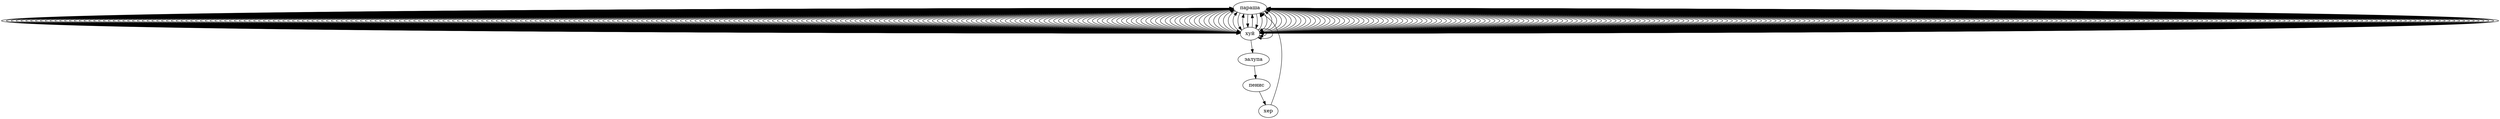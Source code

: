 digraph G{ 
    параша -> хуй -> параша -> хуй -> параша -> хуй -> параша -> хуй -> параша -> хуй -> параша -> хуй -> параша -> хуй -> параша -> хуй -> параша -> хуй -> параша -> хуй -> параша -> хуй -> параша -> хуй -> параша -> хуй -> параша -> хуй -> параша -> хуй -> параша -> хуй -> параша -> хуй -> параша -> хуй -> параша -> хуй -> параша -> хуй -> параша -> хуй -> параша -> хуй -> параша -> хуй -> параша -> хуй -> параша -> хуй -> параша -> хуй -> параша -> хуй -> параша -> хуй -> параша -> хуй -> параша -> хуй -> параша -> хуй -> параша -> хуй -> параша -> хуй -> параша -> хуй -> параша -> хуй -> параша -> хуй -> параша -> хуй -> параша -> хуй -> параша -> хуй -> параша -> хуй -> параша -> хуй -> параша -> хуй -> параша -> хуй -> параша -> хуй -> параша -> хуй -> параша -> хуй -> параша -> хуй -> параша -> хуй -> параша -> хуй -> параша -> хуй -> параша -> хуй -> параша -> хуй -> залупа -> пенис -> хер -> параша -> хуй -> параша -> хуй -> параша -> хуй -> параша -> хуй -> параша -> хуй -> параша -> хуй -> параша -> хуй -> параша -> хуй -> параша -> хуй -> параша -> хуй -> параша -> хуй -> параша -> хуй -> параша -> хуй -> параша -> хуй -> параша -> хуй -> параша -> хуй -> параша -> хуй -> параша -> хуй -> параша -> хуй -> параша -> хуй -> параша -> хуй -> параша -> хуй -> параша -> хуй -> параша -> хуй -> параша -> хуй -> параша -> хуй -> параша -> хуй -> параша -> хуй -> параша -> хуй -> параша -> хуй -> параша -> хуй -> параша -> хуй -> параша -> хуй -> параша -> хуй -> параша -> хуй -> хуй -> параша -> хуй -> параша -> хуй -> параша -> хуй -> параша -> хуй -> параша -> хуй -> параша -> хуй -> параша -> хуй -> параша -> хуй -> параша -> хуй -> параша -> хуй -> параша -> хуй -> параша -> хуй -> параша -> хуй -> параша -> хуй -> параша -> хуй -> параша -> хуй -> параша -> хуй -> параша -> хуй -> параша -> хуй -> параша -> хуй -> параша -> хуй -> параша -> хуй -> параша -> хуй -> параша -> хуй -> параша -> хуй -> параша -> хуй -> параша -> хуй -> параша -> хуй -> параша -> хуй -> параша -> хуй -> параша -> хуй -> параша -> хуй -> параша -> хуй -> параша -> хуй -> параша -> хуй -> параша -> хуй -> параша -> хуй -> параша -> хуй -> параша -> хуй -> параша -> хуй -> параша -> хуй -> параша -> хуй -> параша -> хуй -> параша -> хуй -> параша -> хуй -> параша -> хуй -> параша -> хуй -> параша -> хуй -> параша -> хуй -> параша -> хуй -> параша -> хуй -> параша -> хуй -> параша -> хуй -> параша -> хуй -> параша -> хуй -> параша -> хуй -> параша -> хуй -> параша -> хуй -> параша -> хуй -> параша -> хуй -> параша -> хуй -> параша -> хуй -> параша -> хуй -> параша -> хуй -> параша -> хуй -> параша -> хуй -> параша -> хуй -> параша -> хуй -> параша -> хуй -> параша -> хуй -> параша -> хуй -> параша -> хуй -> параша -> хуй -> параша -> хуй -> параша -> хуй -> параша -> хуй -> параша -> хуй -> параша -> хуй -> параша -> хуй -> параша -> хуй -> параша -> хуй -> параша -> хуй -> параша -> хуй -> параша -> хуй -> параша -> хуй -> параша -> хуй -> хуй -> параша -> хуй -> параша -> хуй -> параша -> хуй -> параша -> хуй -> параша -> хуй -> параша -> хуй -> параша -> хуй -> параша -> хуй -> параша -> хуй -> параша -> хуй -> параша -> хуй -> параша -> хуй -> параша -> хуй -> параша -> хуй -> параша -> хуй -> параша -> хуй -> параша -> хуй -> параша -> хуй -> параша -> хуй -> параша -> хуй -> параша -> хуй -> параша -> хуй -> параша -> хуй -> параша -> хуй -> параша -> хуй -> параша -> хуй -> параша -> хуй -> параша -> хуй -> параша -> хуй -> параша -> хуй -> параша -> хуй -> параша -> хуй -> параша -> хуй -> параша -> хуй -> параша -> хуй -> параша -> хуй -> параша -> хуй -> параша -> хуй -> параша -> хуй -> параша -> хуй -> параша -> хуй -> параша -> хуй -> параша -> хуй -> параша -> хуй -> параша -> хуй -> параша -> хуй -> параша -> хуй -> параша -> хуй -> параша -> хуй -> параша -> хуй -> параша -> хуй -> параша -> хуй -> параша -> хуй -> параша -> хуй -> параша -> хуй -> параша -> хуй -> параша -> хуй -> параша -> хуй -> параша -> хуй -> параша -> хуй -> параша -> хуй -> параша -> хуй -> параша -> хуй -> параша -> хуй -> параша -> хуй -> параша -> хуй -> параша -> хуй -> параша -> хуй -> параша -> хуй -> параша -> хуй -> параша -> хуй -> параша -> хуй -> параша -> хуй -> параша -> хуй -> параша -> хуй -> параша -> хуй -> параша -> хуй -> параша -> хуй -> параша -> хуй -> параша -> хуй -> параша -> хуй -> параша -> хуй -> параша -> хуй -> параша -> хуй -> параша -> хуй -> параша -> хуй 
}